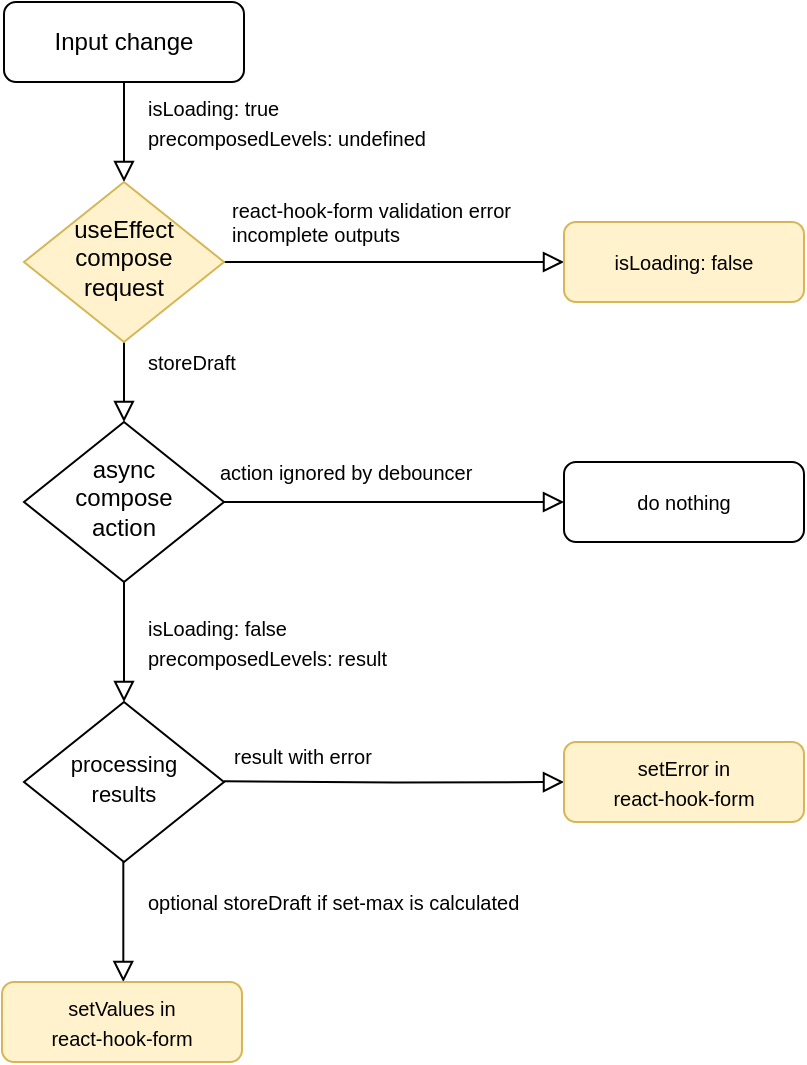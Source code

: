 <mxfile version="13.6.6" type="google" pages="3"><diagram id="C5RBs43oDa-KdzZeNtuy" name="Page-1"><mxGraphModel dx="888" dy="431" grid="1" gridSize="10" guides="1" tooltips="1" connect="1" arrows="1" fold="1" page="1" pageScale="1" pageWidth="827" pageHeight="1169" math="0" shadow="0"><root><mxCell id="WIyWlLk6GJQsqaUBKTNV-0"/><mxCell id="WIyWlLk6GJQsqaUBKTNV-1" parent="WIyWlLk6GJQsqaUBKTNV-0"/><mxCell id="WIyWlLk6GJQsqaUBKTNV-2" value="" style="rounded=0;html=1;jettySize=auto;orthogonalLoop=1;fontSize=11;endArrow=block;endFill=0;endSize=8;strokeWidth=1;shadow=0;labelBackgroundColor=none;edgeStyle=orthogonalEdgeStyle;" parent="WIyWlLk6GJQsqaUBKTNV-1" source="WIyWlLk6GJQsqaUBKTNV-3" target="WIyWlLk6GJQsqaUBKTNV-6" edge="1"><mxGeometry relative="1" as="geometry"/></mxCell><mxCell id="WIyWlLk6GJQsqaUBKTNV-3" value="Input change" style="rounded=1;whiteSpace=wrap;html=1;fontSize=12;glass=0;strokeWidth=1;shadow=0;" parent="WIyWlLk6GJQsqaUBKTNV-1" vertex="1"><mxGeometry x="10" y="10" width="120" height="40" as="geometry"/></mxCell><mxCell id="WIyWlLk6GJQsqaUBKTNV-4" value="" style="rounded=0;html=1;jettySize=auto;orthogonalLoop=1;fontSize=11;endArrow=block;endFill=0;endSize=8;strokeWidth=1;shadow=0;labelBackgroundColor=none;edgeStyle=orthogonalEdgeStyle;" parent="WIyWlLk6GJQsqaUBKTNV-1" source="WIyWlLk6GJQsqaUBKTNV-6" target="WIyWlLk6GJQsqaUBKTNV-10" edge="1"><mxGeometry y="20" relative="1" as="geometry"><mxPoint as="offset"/></mxGeometry></mxCell><mxCell id="WIyWlLk6GJQsqaUBKTNV-5" value="" style="edgeStyle=orthogonalEdgeStyle;rounded=0;html=1;jettySize=auto;orthogonalLoop=1;fontSize=11;endArrow=block;endFill=0;endSize=8;strokeWidth=1;shadow=0;labelBackgroundColor=none;" parent="WIyWlLk6GJQsqaUBKTNV-1" source="WIyWlLk6GJQsqaUBKTNV-6" target="WIyWlLk6GJQsqaUBKTNV-7" edge="1"><mxGeometry y="10" relative="1" as="geometry"><mxPoint as="offset"/></mxGeometry></mxCell><mxCell id="WIyWlLk6GJQsqaUBKTNV-6" value="useEffect&lt;br&gt;compose&lt;br&gt;request" style="rhombus;whiteSpace=wrap;html=1;shadow=0;fontFamily=Helvetica;fontSize=12;align=center;strokeWidth=1;spacing=6;spacingTop=-4;fillColor=#fff2cc;strokeColor=#d6b656;" parent="WIyWlLk6GJQsqaUBKTNV-1" vertex="1"><mxGeometry x="20" y="100" width="100" height="80" as="geometry"/></mxCell><mxCell id="WIyWlLk6GJQsqaUBKTNV-7" value="isLoading: false" style="rounded=1;whiteSpace=wrap;html=1;fontSize=10;glass=0;strokeWidth=1;shadow=0;fillColor=#fff2cc;strokeColor=#d6b656;" parent="WIyWlLk6GJQsqaUBKTNV-1" vertex="1"><mxGeometry x="290" y="120" width="120" height="40" as="geometry"/></mxCell><mxCell id="WIyWlLk6GJQsqaUBKTNV-8" value="" style="rounded=0;html=1;jettySize=auto;orthogonalLoop=1;fontSize=11;endArrow=block;endFill=0;endSize=8;strokeWidth=1;shadow=0;labelBackgroundColor=none;edgeStyle=orthogonalEdgeStyle;" parent="WIyWlLk6GJQsqaUBKTNV-1" source="WIyWlLk6GJQsqaUBKTNV-10" edge="1"><mxGeometry x="0.333" y="20" relative="1" as="geometry"><mxPoint as="offset"/><mxPoint x="70" y="360" as="targetPoint"/></mxGeometry></mxCell><mxCell id="WIyWlLk6GJQsqaUBKTNV-9" value="" style="edgeStyle=orthogonalEdgeStyle;rounded=0;html=1;jettySize=auto;orthogonalLoop=1;fontSize=11;endArrow=block;endFill=0;endSize=8;strokeWidth=1;shadow=0;labelBackgroundColor=none;" parent="WIyWlLk6GJQsqaUBKTNV-1" source="WIyWlLk6GJQsqaUBKTNV-10" target="WIyWlLk6GJQsqaUBKTNV-12" edge="1"><mxGeometry y="10" relative="1" as="geometry"><mxPoint as="offset"/></mxGeometry></mxCell><mxCell id="WIyWlLk6GJQsqaUBKTNV-10" value="async&lt;br&gt;compose&lt;br&gt;action" style="rhombus;whiteSpace=wrap;html=1;shadow=0;fontFamily=Helvetica;fontSize=12;align=center;strokeWidth=1;spacing=6;spacingTop=-4;" parent="WIyWlLk6GJQsqaUBKTNV-1" vertex="1"><mxGeometry x="20" y="220" width="100" height="80" as="geometry"/></mxCell><mxCell id="WIyWlLk6GJQsqaUBKTNV-12" value="&lt;span style=&quot;font-size: 10px&quot;&gt;do nothing&lt;/span&gt;" style="rounded=1;whiteSpace=wrap;html=1;fontSize=12;glass=0;strokeWidth=1;shadow=0;" parent="WIyWlLk6GJQsqaUBKTNV-1" vertex="1"><mxGeometry x="290" y="240" width="120" height="40" as="geometry"/></mxCell><mxCell id="jHW7nx-SwZ45iZPyXp7i-0" value="&lt;font style=&quot;font-size: 10px&quot;&gt;isLoading: true&lt;br&gt;precomposedLevels: undefined&lt;br&gt;&lt;/font&gt;" style="text;html=1;strokeColor=none;fillColor=none;align=left;verticalAlign=middle;whiteSpace=wrap;rounded=0;" vertex="1" parent="WIyWlLk6GJQsqaUBKTNV-1"><mxGeometry x="80" y="60" width="160" height="20" as="geometry"/></mxCell><mxCell id="jHW7nx-SwZ45iZPyXp7i-1" value="&lt;span style=&quot;font-size: 10px ; text-align: center&quot;&gt;react-hook-form validation error&lt;/span&gt;&lt;br style=&quot;font-size: 10px ; text-align: center&quot;&gt;&lt;span style=&quot;font-size: 10px ; text-align: center&quot;&gt;incomplete outputs&lt;/span&gt;" style="text;html=1;strokeColor=none;fillColor=none;align=left;verticalAlign=middle;whiteSpace=wrap;rounded=0;fontSize=10;" vertex="1" parent="WIyWlLk6GJQsqaUBKTNV-1"><mxGeometry x="122" y="110" width="160" height="20" as="geometry"/></mxCell><mxCell id="jHW7nx-SwZ45iZPyXp7i-2" value="&lt;div&gt;&lt;span&gt;action ignored by debouncer&lt;/span&gt;&lt;/div&gt;" style="text;html=1;strokeColor=none;fillColor=none;align=left;verticalAlign=middle;whiteSpace=wrap;rounded=0;fontSize=10;" vertex="1" parent="WIyWlLk6GJQsqaUBKTNV-1"><mxGeometry x="116" y="235" width="160" height="20" as="geometry"/></mxCell><mxCell id="jHW7nx-SwZ45iZPyXp7i-3" value="&lt;font style=&quot;font-size: 11px&quot;&gt;processing&lt;br&gt;results&lt;/font&gt;" style="rhombus;whiteSpace=wrap;html=1;shadow=0;fontFamily=Helvetica;fontSize=12;align=center;strokeWidth=1;spacing=6;spacingTop=-4;" vertex="1" parent="WIyWlLk6GJQsqaUBKTNV-1"><mxGeometry x="20" y="360" width="100" height="80" as="geometry"/></mxCell><mxCell id="jHW7nx-SwZ45iZPyXp7i-4" value="&lt;font style=&quot;font-size: 10px&quot;&gt;isLoading: false&lt;br&gt;precomposedLevels: result&lt;br&gt;&lt;/font&gt;" style="text;html=1;strokeColor=none;fillColor=none;align=left;verticalAlign=middle;whiteSpace=wrap;rounded=0;" vertex="1" parent="WIyWlLk6GJQsqaUBKTNV-1"><mxGeometry x="80" y="320" width="160" height="20" as="geometry"/></mxCell><mxCell id="jHW7nx-SwZ45iZPyXp7i-6" value="" style="edgeStyle=orthogonalEdgeStyle;rounded=0;html=1;jettySize=auto;orthogonalLoop=1;fontSize=11;endArrow=block;endFill=0;endSize=8;strokeWidth=1;shadow=0;labelBackgroundColor=none;entryX=0;entryY=0.5;entryDx=0;entryDy=0;" edge="1" parent="WIyWlLk6GJQsqaUBKTNV-1" target="jHW7nx-SwZ45iZPyXp7i-7"><mxGeometry y="10" relative="1" as="geometry"><mxPoint as="offset"/><mxPoint x="120" y="399.66" as="sourcePoint"/><mxPoint x="250" y="399.66" as="targetPoint"/></mxGeometry></mxCell><mxCell id="jHW7nx-SwZ45iZPyXp7i-7" value="&lt;div&gt;&lt;span style=&quot;font-size: 10px&quot;&gt;setError in&lt;/span&gt;&lt;/div&gt;&lt;div&gt;&lt;span style=&quot;font-size: 10px&quot;&gt;react-hook-form&lt;/span&gt;&lt;/div&gt;" style="rounded=1;whiteSpace=wrap;html=1;fontSize=12;glass=0;strokeWidth=1;shadow=0;align=center;fillColor=#fff2cc;strokeColor=#d6b656;" vertex="1" parent="WIyWlLk6GJQsqaUBKTNV-1"><mxGeometry x="290" y="380" width="120" height="40" as="geometry"/></mxCell><mxCell id="jHW7nx-SwZ45iZPyXp7i-8" value="result with error" style="text;html=1;strokeColor=none;fillColor=none;align=left;verticalAlign=middle;whiteSpace=wrap;rounded=0;fontSize=10;" vertex="1" parent="WIyWlLk6GJQsqaUBKTNV-1"><mxGeometry x="123" y="377" width="160" height="20" as="geometry"/></mxCell><mxCell id="jHW7nx-SwZ45iZPyXp7i-9" value="" style="rounded=0;html=1;jettySize=auto;orthogonalLoop=1;fontSize=11;endArrow=block;endFill=0;endSize=8;strokeWidth=1;shadow=0;labelBackgroundColor=none;edgeStyle=orthogonalEdgeStyle;" edge="1" parent="WIyWlLk6GJQsqaUBKTNV-1"><mxGeometry x="0.333" y="20" relative="1" as="geometry"><mxPoint as="offset"/><mxPoint x="69.66" y="440" as="sourcePoint"/><mxPoint x="69.66" y="500" as="targetPoint"/></mxGeometry></mxCell><mxCell id="jHW7nx-SwZ45iZPyXp7i-10" value="&lt;div&gt;&lt;span style=&quot;font-size: 10px&quot;&gt;setValues in&lt;/span&gt;&lt;/div&gt;&lt;div&gt;&lt;span style=&quot;font-size: 10px&quot;&gt;react-hook-form&lt;/span&gt;&lt;/div&gt;" style="rounded=1;whiteSpace=wrap;html=1;fontSize=12;glass=0;strokeWidth=1;shadow=0;fillColor=#fff2cc;strokeColor=#d6b656;" vertex="1" parent="WIyWlLk6GJQsqaUBKTNV-1"><mxGeometry x="9" y="500" width="120" height="40" as="geometry"/></mxCell><mxCell id="jHW7nx-SwZ45iZPyXp7i-19" value="&lt;div style=&quot;text-align: center&quot;&gt;&lt;span&gt;storeD&lt;/span&gt;&lt;span&gt;raft&lt;/span&gt;&lt;/div&gt;" style="text;html=1;strokeColor=none;fillColor=none;align=left;verticalAlign=middle;whiteSpace=wrap;rounded=0;fontSize=10;" vertex="1" parent="WIyWlLk6GJQsqaUBKTNV-1"><mxGeometry x="80" y="180" width="160" height="20" as="geometry"/></mxCell><mxCell id="jHW7nx-SwZ45iZPyXp7i-20" value="&lt;div style=&quot;text-align: center&quot;&gt;&lt;span&gt;optional storeDraft if set-max is calculated&lt;/span&gt;&lt;/div&gt;" style="text;html=1;strokeColor=none;fillColor=none;align=left;verticalAlign=middle;whiteSpace=wrap;rounded=0;fontSize=10;" vertex="1" parent="WIyWlLk6GJQsqaUBKTNV-1"><mxGeometry x="80" y="450" width="210" height="20" as="geometry"/></mxCell></root></mxGraphModel></diagram><diagram id="iaPYwIAcYHvTrKGGZY_4" name="Page-2"><mxGraphModel dx="2381" dy="754" grid="1" gridSize="10" guides="1" tooltips="1" connect="1" arrows="1" fold="1" page="1" pageScale="1" pageWidth="827" pageHeight="1169" math="0" shadow="0"><root><mxCell id="dBMD09d63IT004Scxa1q-0"/><mxCell id="dBMD09d63IT004Scxa1q-1" parent="dBMD09d63IT004Scxa1q-0"/><mxCell id="vVRSrnKKpU88HvEVMZt4-2" value="" style="edgeStyle=none;rounded=1;orthogonalLoop=1;jettySize=auto;html=1;fontSize=10;" edge="1" parent="dBMD09d63IT004Scxa1q-1" source="vVRSrnKKpU88HvEVMZt4-0" target="vVRSrnKKpU88HvEVMZt4-1"><mxGeometry relative="1" as="geometry"/></mxCell><mxCell id="vVRSrnKKpU88HvEVMZt4-0" value="Sign request" style="rounded=1;whiteSpace=wrap;html=1;fontSize=10;align=center;" vertex="1" parent="dBMD09d63IT004Scxa1q-1"><mxGeometry x="40" y="320" width="120" height="60" as="geometry"/></mxCell><mxCell id="vVRSrnKKpU88HvEVMZt4-4" value="" style="edgeStyle=none;rounded=1;orthogonalLoop=1;jettySize=auto;html=1;fontSize=10;" edge="1" parent="dBMD09d63IT004Scxa1q-1" source="vVRSrnKKpU88HvEVMZt4-1" target="vVRSrnKKpU88HvEVMZt4-3"><mxGeometry relative="1" as="geometry"/></mxCell><mxCell id="vVRSrnKKpU88HvEVMZt4-1" value="Store form data &lt;br&gt;in reducer" style="rounded=1;whiteSpace=wrap;html=1;fontSize=10;align=center;" vertex="1" parent="dBMD09d63IT004Scxa1q-1"><mxGeometry x="240" y="320" width="120" height="60" as="geometry"/></mxCell><mxCell id="vVRSrnKKpU88HvEVMZt4-6" value="" style="edgeStyle=none;rounded=1;orthogonalLoop=1;jettySize=auto;html=1;fontSize=10;entryX=0.5;entryY=0;entryDx=0;entryDy=0;" edge="1" parent="dBMD09d63IT004Scxa1q-1" source="vVRSrnKKpU88HvEVMZt4-3"><mxGeometry relative="1" as="geometry"><mxPoint x="100" y="420" as="targetPoint"/><Array as="points"><mxPoint x="500" y="400"/><mxPoint x="100" y="400"/></Array></mxGeometry></mxCell><mxCell id="vVRSrnKKpU88HvEVMZt4-3" value="Transform&lt;br&gt;to trezor-connect&lt;br&gt;an send to Device" style="rounded=1;whiteSpace=wrap;html=1;fontSize=10;align=center;fillColor=#fff2cc;strokeColor=#d6b656;" vertex="1" parent="dBMD09d63IT004Scxa1q-1"><mxGeometry x="440" y="320" width="120" height="60" as="geometry"/></mxCell><mxCell id="vVRSrnKKpU88HvEVMZt4-10" value="" style="edgeStyle=none;rounded=1;orthogonalLoop=1;jettySize=auto;html=1;fontSize=10;" edge="1" parent="dBMD09d63IT004Scxa1q-1" source="vVRSrnKKpU88HvEVMZt4-7" target="vVRSrnKKpU88HvEVMZt4-9"><mxGeometry relative="1" as="geometry"/></mxCell><mxCell id="vVRSrnKKpU88HvEVMZt4-7" value="BUTTON REQUESTS&lt;br&gt;ReviewTransaction &lt;br&gt;modal" style="rounded=1;whiteSpace=wrap;html=1;fontSize=10;align=center;fillColor=#d5e8d4;strokeColor=#82b366;" vertex="1" parent="dBMD09d63IT004Scxa1q-1"><mxGeometry x="40" y="420" width="120" height="60" as="geometry"/></mxCell><mxCell id="vVRSrnKKpU88HvEVMZt4-9" value="SIGNED TX&lt;br&gt;ReviewTransacion&lt;br&gt;modal with promise" style="rounded=1;whiteSpace=wrap;html=1;fontSize=10;align=center;fillColor=#d5e8d4;strokeColor=#82b366;" vertex="1" parent="dBMD09d63IT004Scxa1q-1"><mxGeometry x="240" y="420" width="120" height="60" as="geometry"/></mxCell><mxCell id="vVRSrnKKpU88HvEVMZt4-11" value="" style="edgeStyle=none;rounded=1;orthogonalLoop=1;jettySize=auto;html=1;fontSize=10;entryX=0.5;entryY=0;entryDx=0;entryDy=0;exitX=0.5;exitY=1;exitDx=0;exitDy=0;" edge="1" parent="dBMD09d63IT004Scxa1q-1" source="vVRSrnKKpU88HvEVMZt4-9"><mxGeometry relative="1" as="geometry"><mxPoint x="479" y="481" as="sourcePoint"/><Array as="points"><mxPoint x="300" y="501"/><mxPoint x="79" y="501"/></Array><mxPoint x="79" y="521" as="targetPoint"/></mxGeometry></mxCell><mxCell id="vVRSrnKKpU88HvEVMZt4-12" value="" style="edgeStyle=none;rounded=1;orthogonalLoop=1;jettySize=auto;html=1;fontSize=10;" edge="1" parent="dBMD09d63IT004Scxa1q-1" source="vVRSrnKKpU88HvEVMZt4-13" target="vVRSrnKKpU88HvEVMZt4-15"><mxGeometry relative="1" as="geometry"/></mxCell><mxCell id="vVRSrnKKpU88HvEVMZt4-13" value="Push signed tx" style="rounded=1;whiteSpace=wrap;html=1;fontSize=10;align=center;fillColor=#fff2cc;strokeColor=#d6b656;" vertex="1" parent="dBMD09d63IT004Scxa1q-1"><mxGeometry x="39" y="521" width="120" height="60" as="geometry"/></mxCell><mxCell id="vVRSrnKKpU88HvEVMZt4-15" value="SUCCESS&lt;br&gt;clear form" style="rounded=1;whiteSpace=wrap;html=1;fontSize=10;align=center;" vertex="1" parent="dBMD09d63IT004Scxa1q-1"><mxGeometry x="239" y="521" width="120" height="60" as="geometry"/></mxCell><mxCell id="vVRSrnKKpU88HvEVMZt4-16" value="ERROR&lt;br&gt;- cancelled by user&lt;br&gt;- Toast message" style="rounded=1;whiteSpace=wrap;html=1;fontSize=10;align=center;strokeColor=#b85450;gradientDirection=north;fillColor=#f8cecc;" vertex="1" parent="dBMD09d63IT004Scxa1q-1"><mxGeometry x="439" y="521" width="120" height="60" as="geometry"/></mxCell><mxCell id="sKEY5r6CtikfQvpB8yvq-0" value="&lt;font style=&quot;font-size: 10px&quot;&gt;User interaction&lt;br&gt;&lt;/font&gt;" style="text;html=1;strokeColor=none;fillColor=none;align=left;verticalAlign=middle;whiteSpace=wrap;rounded=0;" vertex="1" parent="dBMD09d63IT004Scxa1q-1"><mxGeometry x="-50" y="440" width="160" height="20" as="geometry"/></mxCell><mxCell id="sKEY5r6CtikfQvpB8yvq-1" value="&lt;font style=&quot;font-size: 10px&quot;&gt;Action&lt;br&gt;&lt;/font&gt;" style="text;html=1;strokeColor=none;fillColor=none;align=left;verticalAlign=middle;whiteSpace=wrap;rounded=0;" vertex="1" parent="dBMD09d63IT004Scxa1q-1"><mxGeometry x="-46" y="340" width="160" height="20" as="geometry"/></mxCell><mxCell id="sKEY5r6CtikfQvpB8yvq-2" value="&lt;font style=&quot;font-size: 10px&quot;&gt;Action&lt;br&gt;&lt;/font&gt;" style="text;html=1;strokeColor=none;fillColor=none;align=left;verticalAlign=middle;whiteSpace=wrap;rounded=0;" vertex="1" parent="dBMD09d63IT004Scxa1q-1"><mxGeometry x="-46" y="541" width="160" height="20" as="geometry"/></mxCell><mxCell id="sKEY5r6CtikfQvpB8yvq-3" value="" style="endArrow=none;dashed=1;html=1;dashPattern=1 3;strokeWidth=2;fontSize=10;entryX=1;entryY=0.25;entryDx=0;entryDy=0;" edge="1" parent="dBMD09d63IT004Scxa1q-1" target="vVRSrnKKpU88HvEVMZt4-7"><mxGeometry width="50" height="50" relative="1" as="geometry"><mxPoint x="520" y="410" as="sourcePoint"/><mxPoint x="230" y="450" as="targetPoint"/><Array as="points"><mxPoint x="160" y="410"/></Array></mxGeometry></mxCell><mxCell id="sKEY5r6CtikfQvpB8yvq-4" value="" style="endArrow=none;dashed=1;html=1;fontSize=10;" edge="1" parent="dBMD09d63IT004Scxa1q-1"><mxGeometry width="50" height="50" relative="1" as="geometry"><mxPoint x="520" y="520" as="sourcePoint"/><mxPoint x="520" y="380" as="targetPoint"/></mxGeometry></mxCell><mxCell id="sKEY5r6CtikfQvpB8yvq-5" value="" style="endArrow=none;dashed=1;html=1;dashPattern=1 3;strokeWidth=2;fontSize=10;entryX=1;entryY=0.5;entryDx=0;entryDy=0;" edge="1" parent="dBMD09d63IT004Scxa1q-1" target="vVRSrnKKpU88HvEVMZt4-9"><mxGeometry width="50" height="50" relative="1" as="geometry"><mxPoint x="520" y="450" as="sourcePoint"/><mxPoint x="230" y="450" as="targetPoint"/></mxGeometry></mxCell><mxCell id="sKEY5r6CtikfQvpB8yvq-6" value="" style="endArrow=none;dashed=1;html=1;dashPattern=1 3;strokeWidth=2;fontSize=10;entryX=1;entryY=0.25;entryDx=0;entryDy=0;" edge="1" parent="dBMD09d63IT004Scxa1q-1"><mxGeometry width="50" height="50" relative="1" as="geometry"><mxPoint x="520" y="510" as="sourcePoint"/><mxPoint x="160" y="535" as="targetPoint"/><Array as="points"><mxPoint x="160" y="510"/></Array></mxGeometry></mxCell></root></mxGraphModel></diagram><diagram id="KeiUYAngXPmLB8dyT4MQ" name="Page-3"><mxGraphModel dx="1554" dy="754" grid="1" gridSize="10" guides="1" tooltips="1" connect="1" arrows="1" fold="1" page="1" pageScale="1" pageWidth="827" pageHeight="1169" math="0" shadow="0"><root><mxCell id="MVJ_9zCTWREhp5r1BO7T-0"/><mxCell id="MVJ_9zCTWREhp5r1BO7T-1" parent="MVJ_9zCTWREhp5r1BO7T-0"/><mxCell id="yB1Jh1ILmNC5xdNRmp09-0" value="&lt;font style=&quot;font-size: 11px&quot;&gt;component&lt;br&gt;mount&lt;br&gt;useEffect&lt;/font&gt;" style="rhombus;whiteSpace=wrap;html=1;shadow=0;fontFamily=Helvetica;fontSize=12;align=center;strokeWidth=1;spacing=6;spacingTop=-4;" vertex="1" parent="MVJ_9zCTWREhp5r1BO7T-1"><mxGeometry x="51" y="90" width="100" height="80" as="geometry"/></mxCell><mxCell id="yB1Jh1ILmNC5xdNRmp09-2" value="" style="edgeStyle=orthogonalEdgeStyle;rounded=0;html=1;jettySize=auto;orthogonalLoop=1;fontSize=11;endArrow=block;endFill=0;endSize=8;strokeWidth=1;shadow=0;labelBackgroundColor=none;" edge="1" parent="MVJ_9zCTWREhp5r1BO7T-1"><mxGeometry y="10" relative="1" as="geometry"><mxPoint as="offset"/><mxPoint x="151" y="129.66" as="sourcePoint"/><mxPoint x="281.0" y="129.66" as="targetPoint"/></mxGeometry></mxCell><mxCell id="yB1Jh1ILmNC5xdNRmp09-3" value="&lt;div&gt;&lt;span style=&quot;font-size: 10px&quot;&gt;set default values in&lt;/span&gt;&lt;/div&gt;&lt;div&gt;&lt;span style=&quot;font-size: 10px&quot;&gt;react-hook-form&lt;/span&gt;&lt;/div&gt;" style="rounded=1;whiteSpace=wrap;html=1;fontSize=12;glass=0;strokeWidth=1;shadow=0;align=center;fillColor=#fff2cc;strokeColor=#d6b656;" vertex="1" parent="MVJ_9zCTWREhp5r1BO7T-1"><mxGeometry x="281" y="110" width="120" height="40" as="geometry"/></mxCell><mxCell id="yB1Jh1ILmNC5xdNRmp09-4" value="no draft" style="text;html=1;strokeColor=none;fillColor=none;align=left;verticalAlign=middle;whiteSpace=wrap;rounded=0;fontSize=10;" vertex="1" parent="MVJ_9zCTWREhp5r1BO7T-1"><mxGeometry x="167" y="107" width="160" height="20" as="geometry"/></mxCell><mxCell id="yB1Jh1ILmNC5xdNRmp09-5" value="" style="rounded=0;html=1;jettySize=auto;orthogonalLoop=1;fontSize=11;endArrow=block;endFill=0;endSize=8;strokeWidth=1;shadow=0;labelBackgroundColor=none;edgeStyle=orthogonalEdgeStyle;" edge="1" parent="MVJ_9zCTWREhp5r1BO7T-1"><mxGeometry x="0.333" y="20" relative="1" as="geometry"><mxPoint as="offset"/><mxPoint x="100.66" y="170" as="sourcePoint"/><mxPoint x="100.66" y="230" as="targetPoint"/></mxGeometry></mxCell><mxCell id="yB1Jh1ILmNC5xdNRmp09-6" value="&lt;div&gt;&lt;span style=&quot;font-size: 10px&quot;&gt;set draft in&lt;/span&gt;&lt;/div&gt;&lt;div&gt;&lt;span style=&quot;font-size: 10px&quot;&gt;react-hook-form&lt;/span&gt;&lt;/div&gt;" style="rounded=1;whiteSpace=wrap;html=1;fontSize=12;glass=0;strokeWidth=1;shadow=0;fillColor=#fff2cc;strokeColor=#d6b656;" vertex="1" parent="MVJ_9zCTWREhp5r1BO7T-1"><mxGeometry x="40" y="230" width="120" height="40" as="geometry"/></mxCell><mxCell id="yB1Jh1ILmNC5xdNRmp09-7" value="draft" style="text;html=1;strokeColor=none;fillColor=none;align=left;verticalAlign=middle;whiteSpace=wrap;rounded=0;fontSize=10;" vertex="1" parent="MVJ_9zCTWREhp5r1BO7T-1"><mxGeometry x="111" y="180" width="160" height="20" as="geometry"/></mxCell></root></mxGraphModel></diagram></mxfile>